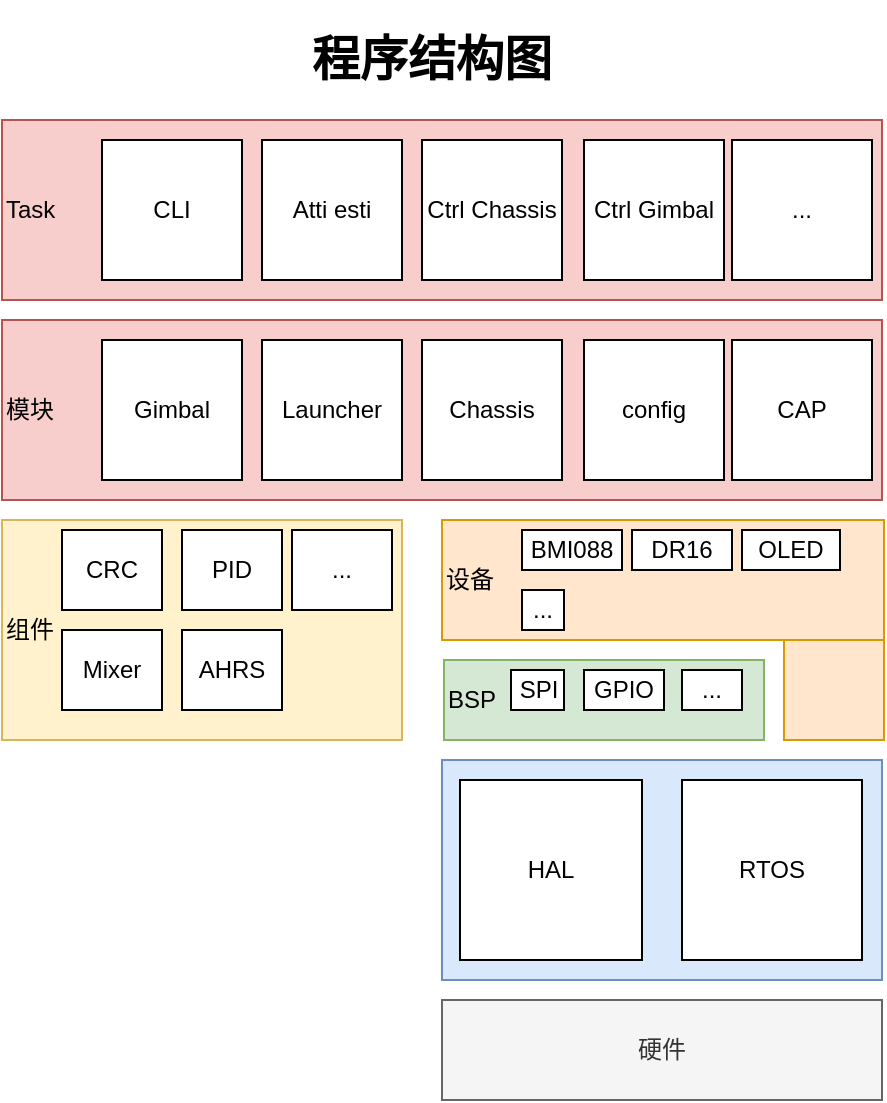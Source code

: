 <mxfile version="14.5.1" type="device"><diagram id="wD5t1nJoKnIHu-4t0Fuh" name="Page-1"><mxGraphModel dx="1086" dy="846" grid="1" gridSize="10" guides="1" tooltips="1" connect="1" arrows="1" fold="1" page="1" pageScale="1" pageWidth="827" pageHeight="1169" math="0" shadow="0"><root><mxCell id="0"/><mxCell id="1" parent="0"/><mxCell id="V9Q8jy_v6l4r6hf1NMwC-11" value="模块" style="rounded=0;whiteSpace=wrap;html=1;fillColor=#f8cecc;strokeColor=#b85450;align=left;" parent="1" vertex="1"><mxGeometry x="189" y="260" width="440" height="90" as="geometry"/></mxCell><mxCell id="V9Q8jy_v6l4r6hf1NMwC-12" value="&lt;h1&gt;程序结构图&lt;/h1&gt;&lt;p&gt;&lt;br&gt;&lt;/p&gt;" style="text;html=1;strokeColor=none;fillColor=none;spacing=5;spacingTop=-20;whiteSpace=wrap;overflow=hidden;rounded=0;align=center;" parent="1" vertex="1"><mxGeometry x="309" y="110" width="190" height="40" as="geometry"/></mxCell><mxCell id="V9Q8jy_v6l4r6hf1NMwC-14" value="" style="rounded=0;whiteSpace=wrap;html=1;fillColor=#dae8fc;strokeColor=#6c8ebf;align=left;" parent="1" vertex="1"><mxGeometry x="409" y="480" width="220" height="110" as="geometry"/></mxCell><mxCell id="V9Q8jy_v6l4r6hf1NMwC-8" value="RTOS" style="rounded=0;whiteSpace=wrap;html=1;" parent="1" vertex="1"><mxGeometry x="529" y="490" width="90" height="90" as="geometry"/></mxCell><mxCell id="V9Q8jy_v6l4r6hf1NMwC-13" value="HAL" style="rounded=0;whiteSpace=wrap;html=1;" parent="1" vertex="1"><mxGeometry x="418" y="490" width="91" height="90" as="geometry"/></mxCell><mxCell id="V9Q8jy_v6l4r6hf1NMwC-10" value="BSP" style="rounded=0;whiteSpace=wrap;html=1;align=left;fillColor=#d5e8d4;strokeColor=#82b366;" parent="1" vertex="1"><mxGeometry x="410" y="430" width="160" height="40" as="geometry"/></mxCell><mxCell id="V9Q8jy_v6l4r6hf1NMwC-15" value="SPI" style="rounded=0;whiteSpace=wrap;html=1;" parent="1" vertex="1"><mxGeometry x="443.5" y="435" width="26.5" height="20" as="geometry"/></mxCell><mxCell id="V9Q8jy_v6l4r6hf1NMwC-16" value="GPIO" style="rounded=0;whiteSpace=wrap;html=1;" parent="1" vertex="1"><mxGeometry x="480" y="435" width="40" height="20" as="geometry"/></mxCell><mxCell id="V9Q8jy_v6l4r6hf1NMwC-19" value="组件" style="rounded=0;whiteSpace=wrap;html=1;fillColor=#fff2cc;strokeColor=#d6b656;align=left;" parent="1" vertex="1"><mxGeometry x="189" y="360" width="200" height="110" as="geometry"/></mxCell><mxCell id="V9Q8jy_v6l4r6hf1NMwC-20" value="PID" style="rounded=0;whiteSpace=wrap;html=1;" parent="1" vertex="1"><mxGeometry x="279" y="365" width="50" height="40" as="geometry"/></mxCell><mxCell id="V9Q8jy_v6l4r6hf1NMwC-21" value="CRC" style="rounded=0;whiteSpace=wrap;html=1;" parent="1" vertex="1"><mxGeometry x="219" y="365" width="50" height="40" as="geometry"/></mxCell><mxCell id="V9Q8jy_v6l4r6hf1NMwC-22" value="Mixer" style="rounded=0;whiteSpace=wrap;html=1;" parent="1" vertex="1"><mxGeometry x="219" y="415" width="50" height="40" as="geometry"/></mxCell><mxCell id="V9Q8jy_v6l4r6hf1NMwC-25" value="硬件" style="rounded=0;whiteSpace=wrap;html=1;fillColor=#f5f5f5;strokeColor=#666666;fontColor=#333333;" parent="1" vertex="1"><mxGeometry x="409" y="600" width="220" height="50" as="geometry"/></mxCell><mxCell id="V9Q8jy_v6l4r6hf1NMwC-26" value="设备" style="rounded=0;whiteSpace=wrap;html=1;align=left;fillColor=#ffe6cc;strokeColor=#d79b00;" parent="1" vertex="1"><mxGeometry x="409" y="360" width="221" height="60" as="geometry"/></mxCell><mxCell id="V9Q8jy_v6l4r6hf1NMwC-28" value="BMI088" style="rounded=0;whiteSpace=wrap;html=1;" parent="1" vertex="1"><mxGeometry x="449" y="365" width="50" height="20" as="geometry"/></mxCell><mxCell id="V9Q8jy_v6l4r6hf1NMwC-29" value="DR16" style="rounded=0;whiteSpace=wrap;html=1;" parent="1" vertex="1"><mxGeometry x="504" y="365" width="50" height="20" as="geometry"/></mxCell><mxCell id="V9Q8jy_v6l4r6hf1NMwC-30" value="OLED" style="rounded=0;whiteSpace=wrap;html=1;" parent="1" vertex="1"><mxGeometry x="559" y="365" width="49" height="20" as="geometry"/></mxCell><mxCell id="V9Q8jy_v6l4r6hf1NMwC-31" value="AHRS" style="rounded=0;whiteSpace=wrap;html=1;" parent="1" vertex="1"><mxGeometry x="279" y="415" width="50" height="40" as="geometry"/></mxCell><mxCell id="V9Q8jy_v6l4r6hf1NMwC-32" value="Launcher" style="rounded=0;whiteSpace=wrap;html=1;" parent="1" vertex="1"><mxGeometry x="319" y="270" width="70" height="70" as="geometry"/></mxCell><mxCell id="V9Q8jy_v6l4r6hf1NMwC-33" value="Gimbal" style="rounded=0;whiteSpace=wrap;html=1;" parent="1" vertex="1"><mxGeometry x="239" y="270" width="70" height="70" as="geometry"/></mxCell><mxCell id="V9Q8jy_v6l4r6hf1NMwC-34" value="Chassis" style="rounded=0;whiteSpace=wrap;html=1;" parent="1" vertex="1"><mxGeometry x="399" y="270" width="70" height="70" as="geometry"/></mxCell><mxCell id="V9Q8jy_v6l4r6hf1NMwC-35" value="Task" style="rounded=0;whiteSpace=wrap;html=1;fillColor=#f8cecc;strokeColor=#b85450;align=left;" parent="1" vertex="1"><mxGeometry x="189" y="160" width="440" height="90" as="geometry"/></mxCell><mxCell id="V9Q8jy_v6l4r6hf1NMwC-36" value="Atti esti" style="rounded=0;whiteSpace=wrap;html=1;" parent="1" vertex="1"><mxGeometry x="319" y="170" width="70" height="70" as="geometry"/></mxCell><mxCell id="V9Q8jy_v6l4r6hf1NMwC-37" value="CLI" style="rounded=0;whiteSpace=wrap;html=1;" parent="1" vertex="1"><mxGeometry x="239" y="170" width="70" height="70" as="geometry"/></mxCell><mxCell id="V9Q8jy_v6l4r6hf1NMwC-38" value="Ctrl Chassis" style="rounded=0;whiteSpace=wrap;html=1;" parent="1" vertex="1"><mxGeometry x="399" y="170" width="70" height="70" as="geometry"/></mxCell><mxCell id="V9Q8jy_v6l4r6hf1NMwC-39" value="Ctrl Gimbal" style="rounded=0;whiteSpace=wrap;html=1;" parent="1" vertex="1"><mxGeometry x="480" y="170" width="70" height="70" as="geometry"/></mxCell><mxCell id="V9Q8jy_v6l4r6hf1NMwC-40" value="..." style="rounded=0;whiteSpace=wrap;html=1;" parent="1" vertex="1"><mxGeometry x="554" y="170" width="70" height="70" as="geometry"/></mxCell><mxCell id="V9Q8jy_v6l4r6hf1NMwC-41" value="config" style="rounded=0;whiteSpace=wrap;html=1;" parent="1" vertex="1"><mxGeometry x="480" y="270" width="70" height="70" as="geometry"/></mxCell><mxCell id="V9Q8jy_v6l4r6hf1NMwC-42" value="..." style="rounded=0;whiteSpace=wrap;html=1;" parent="1" vertex="1"><mxGeometry x="529" y="435" width="30" height="20" as="geometry"/></mxCell><mxCell id="V9Q8jy_v6l4r6hf1NMwC-44" value="..." style="rounded=0;whiteSpace=wrap;html=1;" parent="1" vertex="1"><mxGeometry x="449" y="395" width="21" height="20" as="geometry"/></mxCell><mxCell id="V9Q8jy_v6l4r6hf1NMwC-45" value="..." style="rounded=0;whiteSpace=wrap;html=1;" parent="1" vertex="1"><mxGeometry x="334" y="365" width="50" height="40" as="geometry"/></mxCell><mxCell id="ZOlY9n_OeqsWpvpxprQv-1" value="" style="rounded=0;whiteSpace=wrap;html=1;fillColor=#ffe6cc;strokeColor=#d79b00;" parent="1" vertex="1"><mxGeometry x="580" y="420" width="50" height="50" as="geometry"/></mxCell><mxCell id="QmTUTD70aEhVoIisg_Jp-1" value="CAP" style="rounded=0;whiteSpace=wrap;html=1;" vertex="1" parent="1"><mxGeometry x="554" y="270" width="70" height="70" as="geometry"/></mxCell></root></mxGraphModel></diagram></mxfile>